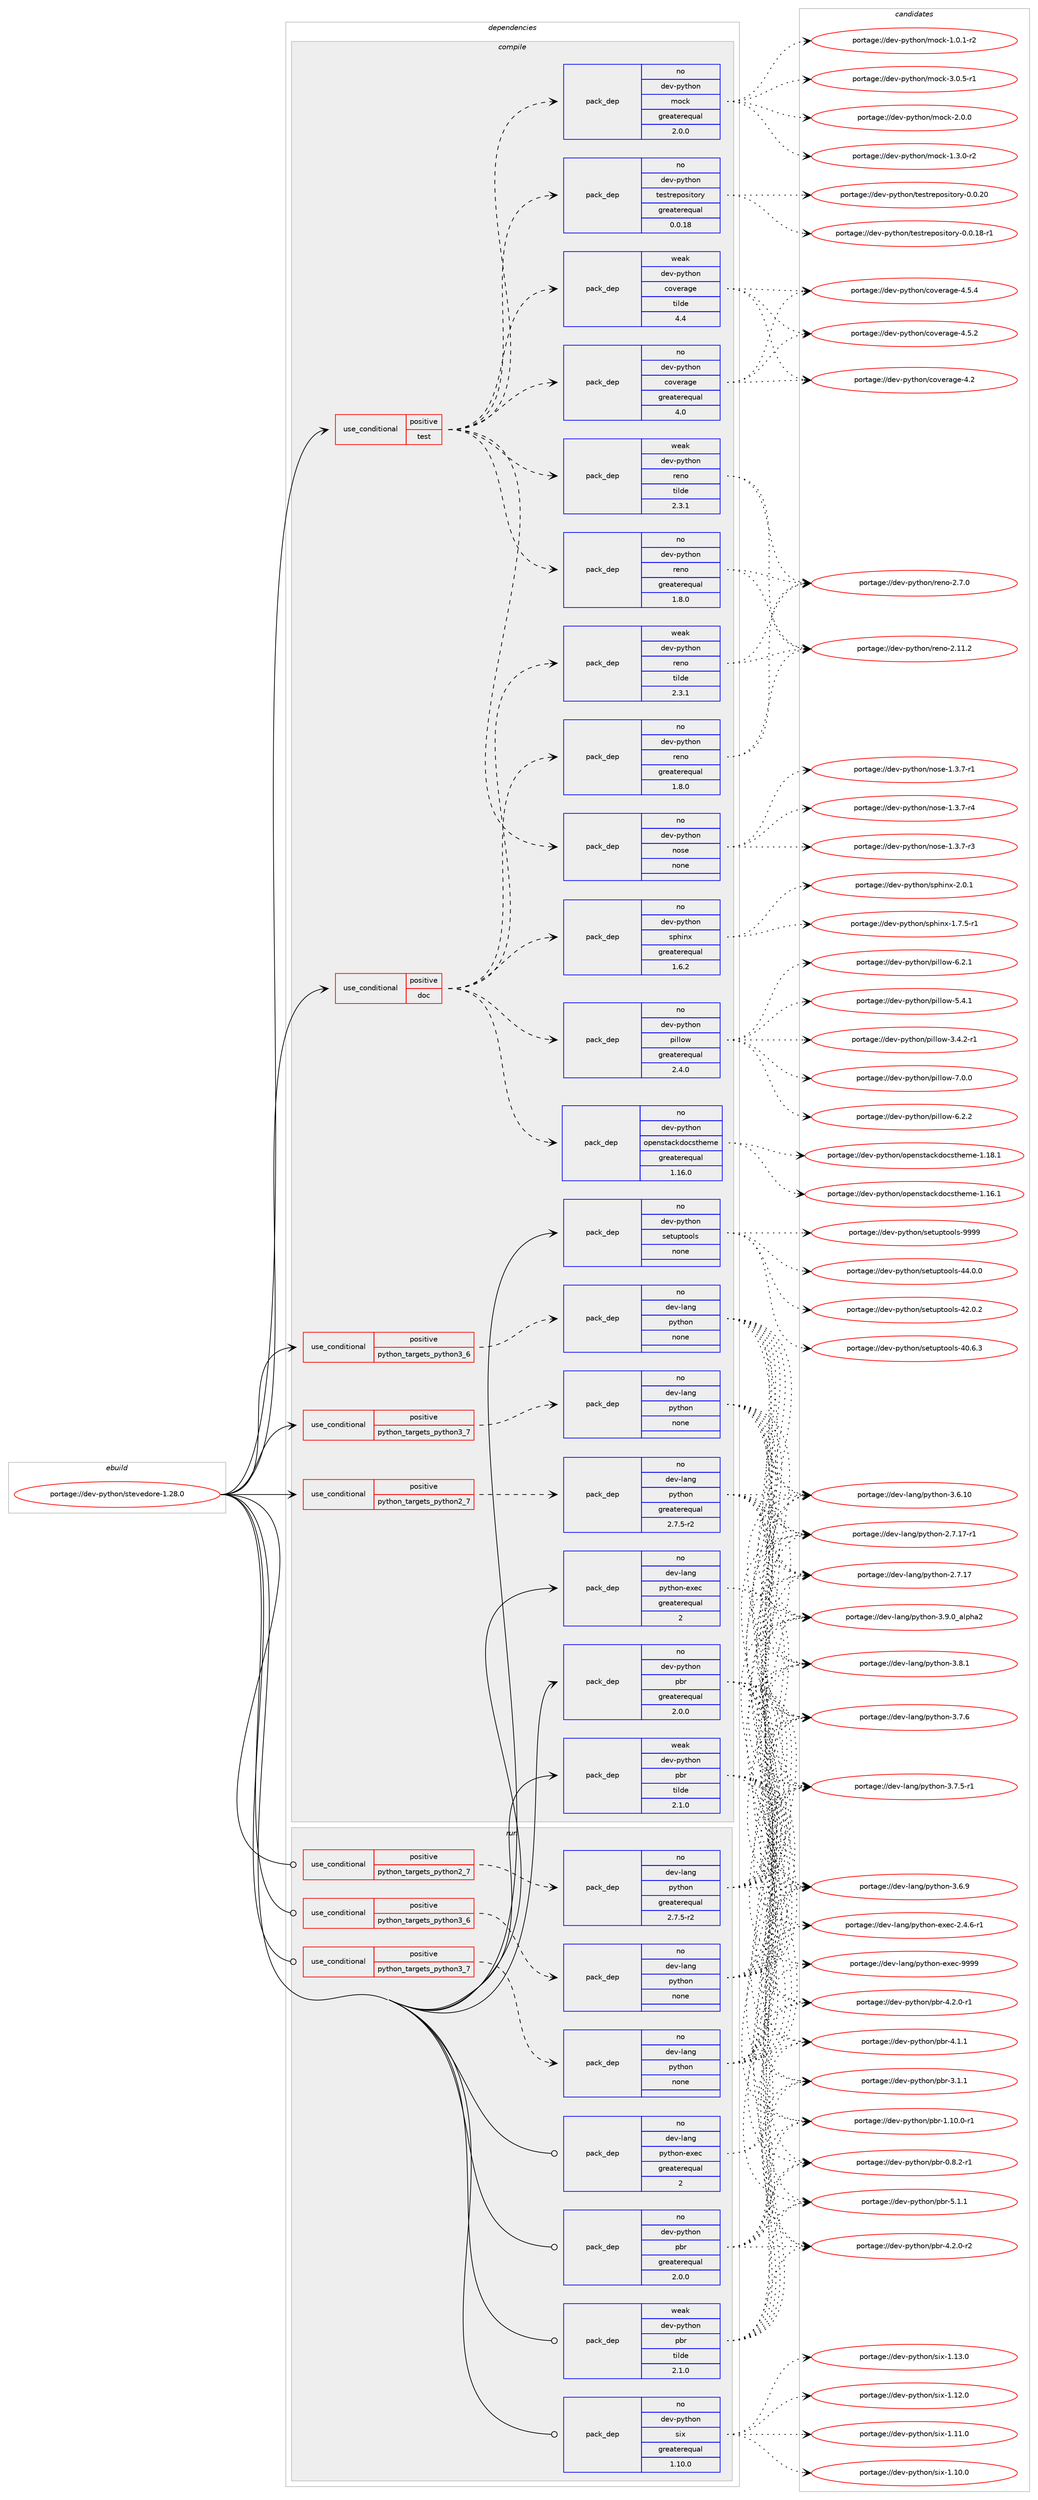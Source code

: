 digraph prolog {

# *************
# Graph options
# *************

newrank=true;
concentrate=true;
compound=true;
graph [rankdir=LR,fontname=Helvetica,fontsize=10,ranksep=1.5];#, ranksep=2.5, nodesep=0.2];
edge  [arrowhead=vee];
node  [fontname=Helvetica,fontsize=10];

# **********
# The ebuild
# **********

subgraph cluster_leftcol {
color=gray;
label=<<i>ebuild</i>>;
id [label="portage://dev-python/stevedore-1.28.0", color=red, width=4, href="../dev-python/stevedore-1.28.0.svg"];
}

# ****************
# The dependencies
# ****************

subgraph cluster_midcol {
color=gray;
label=<<i>dependencies</i>>;
subgraph cluster_compile {
fillcolor="#eeeeee";
style=filled;
label=<<i>compile</i>>;
subgraph cond105333 {
dependency423559 [label=<<TABLE BORDER="0" CELLBORDER="1" CELLSPACING="0" CELLPADDING="4"><TR><TD ROWSPAN="3" CELLPADDING="10">use_conditional</TD></TR><TR><TD>positive</TD></TR><TR><TD>doc</TD></TR></TABLE>>, shape=none, color=red];
subgraph pack313328 {
dependency423560 [label=<<TABLE BORDER="0" CELLBORDER="1" CELLSPACING="0" CELLPADDING="4" WIDTH="220"><TR><TD ROWSPAN="6" CELLPADDING="30">pack_dep</TD></TR><TR><TD WIDTH="110">no</TD></TR><TR><TD>dev-python</TD></TR><TR><TD>pillow</TD></TR><TR><TD>greaterequal</TD></TR><TR><TD>2.4.0</TD></TR></TABLE>>, shape=none, color=blue];
}
dependency423559:e -> dependency423560:w [weight=20,style="dashed",arrowhead="vee"];
subgraph pack313329 {
dependency423561 [label=<<TABLE BORDER="0" CELLBORDER="1" CELLSPACING="0" CELLPADDING="4" WIDTH="220"><TR><TD ROWSPAN="6" CELLPADDING="30">pack_dep</TD></TR><TR><TD WIDTH="110">no</TD></TR><TR><TD>dev-python</TD></TR><TR><TD>sphinx</TD></TR><TR><TD>greaterequal</TD></TR><TR><TD>1.6.2</TD></TR></TABLE>>, shape=none, color=blue];
}
dependency423559:e -> dependency423561:w [weight=20,style="dashed",arrowhead="vee"];
subgraph pack313330 {
dependency423562 [label=<<TABLE BORDER="0" CELLBORDER="1" CELLSPACING="0" CELLPADDING="4" WIDTH="220"><TR><TD ROWSPAN="6" CELLPADDING="30">pack_dep</TD></TR><TR><TD WIDTH="110">no</TD></TR><TR><TD>dev-python</TD></TR><TR><TD>openstackdocstheme</TD></TR><TR><TD>greaterequal</TD></TR><TR><TD>1.16.0</TD></TR></TABLE>>, shape=none, color=blue];
}
dependency423559:e -> dependency423562:w [weight=20,style="dashed",arrowhead="vee"];
subgraph pack313331 {
dependency423563 [label=<<TABLE BORDER="0" CELLBORDER="1" CELLSPACING="0" CELLPADDING="4" WIDTH="220"><TR><TD ROWSPAN="6" CELLPADDING="30">pack_dep</TD></TR><TR><TD WIDTH="110">no</TD></TR><TR><TD>dev-python</TD></TR><TR><TD>reno</TD></TR><TR><TD>greaterequal</TD></TR><TR><TD>1.8.0</TD></TR></TABLE>>, shape=none, color=blue];
}
dependency423559:e -> dependency423563:w [weight=20,style="dashed",arrowhead="vee"];
subgraph pack313332 {
dependency423564 [label=<<TABLE BORDER="0" CELLBORDER="1" CELLSPACING="0" CELLPADDING="4" WIDTH="220"><TR><TD ROWSPAN="6" CELLPADDING="30">pack_dep</TD></TR><TR><TD WIDTH="110">weak</TD></TR><TR><TD>dev-python</TD></TR><TR><TD>reno</TD></TR><TR><TD>tilde</TD></TR><TR><TD>2.3.1</TD></TR></TABLE>>, shape=none, color=blue];
}
dependency423559:e -> dependency423564:w [weight=20,style="dashed",arrowhead="vee"];
}
id:e -> dependency423559:w [weight=20,style="solid",arrowhead="vee"];
subgraph cond105334 {
dependency423565 [label=<<TABLE BORDER="0" CELLBORDER="1" CELLSPACING="0" CELLPADDING="4"><TR><TD ROWSPAN="3" CELLPADDING="10">use_conditional</TD></TR><TR><TD>positive</TD></TR><TR><TD>python_targets_python2_7</TD></TR></TABLE>>, shape=none, color=red];
subgraph pack313333 {
dependency423566 [label=<<TABLE BORDER="0" CELLBORDER="1" CELLSPACING="0" CELLPADDING="4" WIDTH="220"><TR><TD ROWSPAN="6" CELLPADDING="30">pack_dep</TD></TR><TR><TD WIDTH="110">no</TD></TR><TR><TD>dev-lang</TD></TR><TR><TD>python</TD></TR><TR><TD>greaterequal</TD></TR><TR><TD>2.7.5-r2</TD></TR></TABLE>>, shape=none, color=blue];
}
dependency423565:e -> dependency423566:w [weight=20,style="dashed",arrowhead="vee"];
}
id:e -> dependency423565:w [weight=20,style="solid",arrowhead="vee"];
subgraph cond105335 {
dependency423567 [label=<<TABLE BORDER="0" CELLBORDER="1" CELLSPACING="0" CELLPADDING="4"><TR><TD ROWSPAN="3" CELLPADDING="10">use_conditional</TD></TR><TR><TD>positive</TD></TR><TR><TD>python_targets_python3_6</TD></TR></TABLE>>, shape=none, color=red];
subgraph pack313334 {
dependency423568 [label=<<TABLE BORDER="0" CELLBORDER="1" CELLSPACING="0" CELLPADDING="4" WIDTH="220"><TR><TD ROWSPAN="6" CELLPADDING="30">pack_dep</TD></TR><TR><TD WIDTH="110">no</TD></TR><TR><TD>dev-lang</TD></TR><TR><TD>python</TD></TR><TR><TD>none</TD></TR><TR><TD></TD></TR></TABLE>>, shape=none, color=blue];
}
dependency423567:e -> dependency423568:w [weight=20,style="dashed",arrowhead="vee"];
}
id:e -> dependency423567:w [weight=20,style="solid",arrowhead="vee"];
subgraph cond105336 {
dependency423569 [label=<<TABLE BORDER="0" CELLBORDER="1" CELLSPACING="0" CELLPADDING="4"><TR><TD ROWSPAN="3" CELLPADDING="10">use_conditional</TD></TR><TR><TD>positive</TD></TR><TR><TD>python_targets_python3_7</TD></TR></TABLE>>, shape=none, color=red];
subgraph pack313335 {
dependency423570 [label=<<TABLE BORDER="0" CELLBORDER="1" CELLSPACING="0" CELLPADDING="4" WIDTH="220"><TR><TD ROWSPAN="6" CELLPADDING="30">pack_dep</TD></TR><TR><TD WIDTH="110">no</TD></TR><TR><TD>dev-lang</TD></TR><TR><TD>python</TD></TR><TR><TD>none</TD></TR><TR><TD></TD></TR></TABLE>>, shape=none, color=blue];
}
dependency423569:e -> dependency423570:w [weight=20,style="dashed",arrowhead="vee"];
}
id:e -> dependency423569:w [weight=20,style="solid",arrowhead="vee"];
subgraph cond105337 {
dependency423571 [label=<<TABLE BORDER="0" CELLBORDER="1" CELLSPACING="0" CELLPADDING="4"><TR><TD ROWSPAN="3" CELLPADDING="10">use_conditional</TD></TR><TR><TD>positive</TD></TR><TR><TD>test</TD></TR></TABLE>>, shape=none, color=red];
subgraph pack313336 {
dependency423572 [label=<<TABLE BORDER="0" CELLBORDER="1" CELLSPACING="0" CELLPADDING="4" WIDTH="220"><TR><TD ROWSPAN="6" CELLPADDING="30">pack_dep</TD></TR><TR><TD WIDTH="110">no</TD></TR><TR><TD>dev-python</TD></TR><TR><TD>mock</TD></TR><TR><TD>greaterequal</TD></TR><TR><TD>2.0.0</TD></TR></TABLE>>, shape=none, color=blue];
}
dependency423571:e -> dependency423572:w [weight=20,style="dashed",arrowhead="vee"];
subgraph pack313337 {
dependency423573 [label=<<TABLE BORDER="0" CELLBORDER="1" CELLSPACING="0" CELLPADDING="4" WIDTH="220"><TR><TD ROWSPAN="6" CELLPADDING="30">pack_dep</TD></TR><TR><TD WIDTH="110">no</TD></TR><TR><TD>dev-python</TD></TR><TR><TD>nose</TD></TR><TR><TD>none</TD></TR><TR><TD></TD></TR></TABLE>>, shape=none, color=blue];
}
dependency423571:e -> dependency423573:w [weight=20,style="dashed",arrowhead="vee"];
subgraph pack313338 {
dependency423574 [label=<<TABLE BORDER="0" CELLBORDER="1" CELLSPACING="0" CELLPADDING="4" WIDTH="220"><TR><TD ROWSPAN="6" CELLPADDING="30">pack_dep</TD></TR><TR><TD WIDTH="110">no</TD></TR><TR><TD>dev-python</TD></TR><TR><TD>coverage</TD></TR><TR><TD>greaterequal</TD></TR><TR><TD>4.0</TD></TR></TABLE>>, shape=none, color=blue];
}
dependency423571:e -> dependency423574:w [weight=20,style="dashed",arrowhead="vee"];
subgraph pack313339 {
dependency423575 [label=<<TABLE BORDER="0" CELLBORDER="1" CELLSPACING="0" CELLPADDING="4" WIDTH="220"><TR><TD ROWSPAN="6" CELLPADDING="30">pack_dep</TD></TR><TR><TD WIDTH="110">weak</TD></TR><TR><TD>dev-python</TD></TR><TR><TD>coverage</TD></TR><TR><TD>tilde</TD></TR><TR><TD>4.4</TD></TR></TABLE>>, shape=none, color=blue];
}
dependency423571:e -> dependency423575:w [weight=20,style="dashed",arrowhead="vee"];
subgraph pack313340 {
dependency423576 [label=<<TABLE BORDER="0" CELLBORDER="1" CELLSPACING="0" CELLPADDING="4" WIDTH="220"><TR><TD ROWSPAN="6" CELLPADDING="30">pack_dep</TD></TR><TR><TD WIDTH="110">no</TD></TR><TR><TD>dev-python</TD></TR><TR><TD>testrepository</TD></TR><TR><TD>greaterequal</TD></TR><TR><TD>0.0.18</TD></TR></TABLE>>, shape=none, color=blue];
}
dependency423571:e -> dependency423576:w [weight=20,style="dashed",arrowhead="vee"];
subgraph pack313341 {
dependency423577 [label=<<TABLE BORDER="0" CELLBORDER="1" CELLSPACING="0" CELLPADDING="4" WIDTH="220"><TR><TD ROWSPAN="6" CELLPADDING="30">pack_dep</TD></TR><TR><TD WIDTH="110">no</TD></TR><TR><TD>dev-python</TD></TR><TR><TD>reno</TD></TR><TR><TD>greaterequal</TD></TR><TR><TD>1.8.0</TD></TR></TABLE>>, shape=none, color=blue];
}
dependency423571:e -> dependency423577:w [weight=20,style="dashed",arrowhead="vee"];
subgraph pack313342 {
dependency423578 [label=<<TABLE BORDER="0" CELLBORDER="1" CELLSPACING="0" CELLPADDING="4" WIDTH="220"><TR><TD ROWSPAN="6" CELLPADDING="30">pack_dep</TD></TR><TR><TD WIDTH="110">weak</TD></TR><TR><TD>dev-python</TD></TR><TR><TD>reno</TD></TR><TR><TD>tilde</TD></TR><TR><TD>2.3.1</TD></TR></TABLE>>, shape=none, color=blue];
}
dependency423571:e -> dependency423578:w [weight=20,style="dashed",arrowhead="vee"];
}
id:e -> dependency423571:w [weight=20,style="solid",arrowhead="vee"];
subgraph pack313343 {
dependency423579 [label=<<TABLE BORDER="0" CELLBORDER="1" CELLSPACING="0" CELLPADDING="4" WIDTH="220"><TR><TD ROWSPAN="6" CELLPADDING="30">pack_dep</TD></TR><TR><TD WIDTH="110">no</TD></TR><TR><TD>dev-lang</TD></TR><TR><TD>python-exec</TD></TR><TR><TD>greaterequal</TD></TR><TR><TD>2</TD></TR></TABLE>>, shape=none, color=blue];
}
id:e -> dependency423579:w [weight=20,style="solid",arrowhead="vee"];
subgraph pack313344 {
dependency423580 [label=<<TABLE BORDER="0" CELLBORDER="1" CELLSPACING="0" CELLPADDING="4" WIDTH="220"><TR><TD ROWSPAN="6" CELLPADDING="30">pack_dep</TD></TR><TR><TD WIDTH="110">no</TD></TR><TR><TD>dev-python</TD></TR><TR><TD>pbr</TD></TR><TR><TD>greaterequal</TD></TR><TR><TD>2.0.0</TD></TR></TABLE>>, shape=none, color=blue];
}
id:e -> dependency423580:w [weight=20,style="solid",arrowhead="vee"];
subgraph pack313345 {
dependency423581 [label=<<TABLE BORDER="0" CELLBORDER="1" CELLSPACING="0" CELLPADDING="4" WIDTH="220"><TR><TD ROWSPAN="6" CELLPADDING="30">pack_dep</TD></TR><TR><TD WIDTH="110">no</TD></TR><TR><TD>dev-python</TD></TR><TR><TD>setuptools</TD></TR><TR><TD>none</TD></TR><TR><TD></TD></TR></TABLE>>, shape=none, color=blue];
}
id:e -> dependency423581:w [weight=20,style="solid",arrowhead="vee"];
subgraph pack313346 {
dependency423582 [label=<<TABLE BORDER="0" CELLBORDER="1" CELLSPACING="0" CELLPADDING="4" WIDTH="220"><TR><TD ROWSPAN="6" CELLPADDING="30">pack_dep</TD></TR><TR><TD WIDTH="110">weak</TD></TR><TR><TD>dev-python</TD></TR><TR><TD>pbr</TD></TR><TR><TD>tilde</TD></TR><TR><TD>2.1.0</TD></TR></TABLE>>, shape=none, color=blue];
}
id:e -> dependency423582:w [weight=20,style="solid",arrowhead="vee"];
}
subgraph cluster_compileandrun {
fillcolor="#eeeeee";
style=filled;
label=<<i>compile and run</i>>;
}
subgraph cluster_run {
fillcolor="#eeeeee";
style=filled;
label=<<i>run</i>>;
subgraph cond105338 {
dependency423583 [label=<<TABLE BORDER="0" CELLBORDER="1" CELLSPACING="0" CELLPADDING="4"><TR><TD ROWSPAN="3" CELLPADDING="10">use_conditional</TD></TR><TR><TD>positive</TD></TR><TR><TD>python_targets_python2_7</TD></TR></TABLE>>, shape=none, color=red];
subgraph pack313347 {
dependency423584 [label=<<TABLE BORDER="0" CELLBORDER="1" CELLSPACING="0" CELLPADDING="4" WIDTH="220"><TR><TD ROWSPAN="6" CELLPADDING="30">pack_dep</TD></TR><TR><TD WIDTH="110">no</TD></TR><TR><TD>dev-lang</TD></TR><TR><TD>python</TD></TR><TR><TD>greaterequal</TD></TR><TR><TD>2.7.5-r2</TD></TR></TABLE>>, shape=none, color=blue];
}
dependency423583:e -> dependency423584:w [weight=20,style="dashed",arrowhead="vee"];
}
id:e -> dependency423583:w [weight=20,style="solid",arrowhead="odot"];
subgraph cond105339 {
dependency423585 [label=<<TABLE BORDER="0" CELLBORDER="1" CELLSPACING="0" CELLPADDING="4"><TR><TD ROWSPAN="3" CELLPADDING="10">use_conditional</TD></TR><TR><TD>positive</TD></TR><TR><TD>python_targets_python3_6</TD></TR></TABLE>>, shape=none, color=red];
subgraph pack313348 {
dependency423586 [label=<<TABLE BORDER="0" CELLBORDER="1" CELLSPACING="0" CELLPADDING="4" WIDTH="220"><TR><TD ROWSPAN="6" CELLPADDING="30">pack_dep</TD></TR><TR><TD WIDTH="110">no</TD></TR><TR><TD>dev-lang</TD></TR><TR><TD>python</TD></TR><TR><TD>none</TD></TR><TR><TD></TD></TR></TABLE>>, shape=none, color=blue];
}
dependency423585:e -> dependency423586:w [weight=20,style="dashed",arrowhead="vee"];
}
id:e -> dependency423585:w [weight=20,style="solid",arrowhead="odot"];
subgraph cond105340 {
dependency423587 [label=<<TABLE BORDER="0" CELLBORDER="1" CELLSPACING="0" CELLPADDING="4"><TR><TD ROWSPAN="3" CELLPADDING="10">use_conditional</TD></TR><TR><TD>positive</TD></TR><TR><TD>python_targets_python3_7</TD></TR></TABLE>>, shape=none, color=red];
subgraph pack313349 {
dependency423588 [label=<<TABLE BORDER="0" CELLBORDER="1" CELLSPACING="0" CELLPADDING="4" WIDTH="220"><TR><TD ROWSPAN="6" CELLPADDING="30">pack_dep</TD></TR><TR><TD WIDTH="110">no</TD></TR><TR><TD>dev-lang</TD></TR><TR><TD>python</TD></TR><TR><TD>none</TD></TR><TR><TD></TD></TR></TABLE>>, shape=none, color=blue];
}
dependency423587:e -> dependency423588:w [weight=20,style="dashed",arrowhead="vee"];
}
id:e -> dependency423587:w [weight=20,style="solid",arrowhead="odot"];
subgraph pack313350 {
dependency423589 [label=<<TABLE BORDER="0" CELLBORDER="1" CELLSPACING="0" CELLPADDING="4" WIDTH="220"><TR><TD ROWSPAN="6" CELLPADDING="30">pack_dep</TD></TR><TR><TD WIDTH="110">no</TD></TR><TR><TD>dev-lang</TD></TR><TR><TD>python-exec</TD></TR><TR><TD>greaterequal</TD></TR><TR><TD>2</TD></TR></TABLE>>, shape=none, color=blue];
}
id:e -> dependency423589:w [weight=20,style="solid",arrowhead="odot"];
subgraph pack313351 {
dependency423590 [label=<<TABLE BORDER="0" CELLBORDER="1" CELLSPACING="0" CELLPADDING="4" WIDTH="220"><TR><TD ROWSPAN="6" CELLPADDING="30">pack_dep</TD></TR><TR><TD WIDTH="110">no</TD></TR><TR><TD>dev-python</TD></TR><TR><TD>pbr</TD></TR><TR><TD>greaterequal</TD></TR><TR><TD>2.0.0</TD></TR></TABLE>>, shape=none, color=blue];
}
id:e -> dependency423590:w [weight=20,style="solid",arrowhead="odot"];
subgraph pack313352 {
dependency423591 [label=<<TABLE BORDER="0" CELLBORDER="1" CELLSPACING="0" CELLPADDING="4" WIDTH="220"><TR><TD ROWSPAN="6" CELLPADDING="30">pack_dep</TD></TR><TR><TD WIDTH="110">no</TD></TR><TR><TD>dev-python</TD></TR><TR><TD>six</TD></TR><TR><TD>greaterequal</TD></TR><TR><TD>1.10.0</TD></TR></TABLE>>, shape=none, color=blue];
}
id:e -> dependency423591:w [weight=20,style="solid",arrowhead="odot"];
subgraph pack313353 {
dependency423592 [label=<<TABLE BORDER="0" CELLBORDER="1" CELLSPACING="0" CELLPADDING="4" WIDTH="220"><TR><TD ROWSPAN="6" CELLPADDING="30">pack_dep</TD></TR><TR><TD WIDTH="110">weak</TD></TR><TR><TD>dev-python</TD></TR><TR><TD>pbr</TD></TR><TR><TD>tilde</TD></TR><TR><TD>2.1.0</TD></TR></TABLE>>, shape=none, color=blue];
}
id:e -> dependency423592:w [weight=20,style="solid",arrowhead="odot"];
}
}

# **************
# The candidates
# **************

subgraph cluster_choices {
rank=same;
color=gray;
label=<<i>candidates</i>>;

subgraph choice313328 {
color=black;
nodesep=1;
choice1001011184511212111610411111047112105108108111119455546484648 [label="portage://dev-python/pillow-7.0.0", color=red, width=4,href="../dev-python/pillow-7.0.0.svg"];
choice1001011184511212111610411111047112105108108111119455446504650 [label="portage://dev-python/pillow-6.2.2", color=red, width=4,href="../dev-python/pillow-6.2.2.svg"];
choice1001011184511212111610411111047112105108108111119455446504649 [label="portage://dev-python/pillow-6.2.1", color=red, width=4,href="../dev-python/pillow-6.2.1.svg"];
choice1001011184511212111610411111047112105108108111119455346524649 [label="portage://dev-python/pillow-5.4.1", color=red, width=4,href="../dev-python/pillow-5.4.1.svg"];
choice10010111845112121116104111110471121051081081111194551465246504511449 [label="portage://dev-python/pillow-3.4.2-r1", color=red, width=4,href="../dev-python/pillow-3.4.2-r1.svg"];
dependency423560:e -> choice1001011184511212111610411111047112105108108111119455546484648:w [style=dotted,weight="100"];
dependency423560:e -> choice1001011184511212111610411111047112105108108111119455446504650:w [style=dotted,weight="100"];
dependency423560:e -> choice1001011184511212111610411111047112105108108111119455446504649:w [style=dotted,weight="100"];
dependency423560:e -> choice1001011184511212111610411111047112105108108111119455346524649:w [style=dotted,weight="100"];
dependency423560:e -> choice10010111845112121116104111110471121051081081111194551465246504511449:w [style=dotted,weight="100"];
}
subgraph choice313329 {
color=black;
nodesep=1;
choice1001011184511212111610411111047115112104105110120455046484649 [label="portage://dev-python/sphinx-2.0.1", color=red, width=4,href="../dev-python/sphinx-2.0.1.svg"];
choice10010111845112121116104111110471151121041051101204549465546534511449 [label="portage://dev-python/sphinx-1.7.5-r1", color=red, width=4,href="../dev-python/sphinx-1.7.5-r1.svg"];
dependency423561:e -> choice1001011184511212111610411111047115112104105110120455046484649:w [style=dotted,weight="100"];
dependency423561:e -> choice10010111845112121116104111110471151121041051101204549465546534511449:w [style=dotted,weight="100"];
}
subgraph choice313330 {
color=black;
nodesep=1;
choice100101118451121211161041111104711111210111011511697991071001119911511610410110910145494649564649 [label="portage://dev-python/openstackdocstheme-1.18.1", color=red, width=4,href="../dev-python/openstackdocstheme-1.18.1.svg"];
choice100101118451121211161041111104711111210111011511697991071001119911511610410110910145494649544649 [label="portage://dev-python/openstackdocstheme-1.16.1", color=red, width=4,href="../dev-python/openstackdocstheme-1.16.1.svg"];
dependency423562:e -> choice100101118451121211161041111104711111210111011511697991071001119911511610410110910145494649564649:w [style=dotted,weight="100"];
dependency423562:e -> choice100101118451121211161041111104711111210111011511697991071001119911511610410110910145494649544649:w [style=dotted,weight="100"];
}
subgraph choice313331 {
color=black;
nodesep=1;
choice1001011184511212111610411111047114101110111455046554648 [label="portage://dev-python/reno-2.7.0", color=red, width=4,href="../dev-python/reno-2.7.0.svg"];
choice100101118451121211161041111104711410111011145504649494650 [label="portage://dev-python/reno-2.11.2", color=red, width=4,href="../dev-python/reno-2.11.2.svg"];
dependency423563:e -> choice1001011184511212111610411111047114101110111455046554648:w [style=dotted,weight="100"];
dependency423563:e -> choice100101118451121211161041111104711410111011145504649494650:w [style=dotted,weight="100"];
}
subgraph choice313332 {
color=black;
nodesep=1;
choice1001011184511212111610411111047114101110111455046554648 [label="portage://dev-python/reno-2.7.0", color=red, width=4,href="../dev-python/reno-2.7.0.svg"];
choice100101118451121211161041111104711410111011145504649494650 [label="portage://dev-python/reno-2.11.2", color=red, width=4,href="../dev-python/reno-2.11.2.svg"];
dependency423564:e -> choice1001011184511212111610411111047114101110111455046554648:w [style=dotted,weight="100"];
dependency423564:e -> choice100101118451121211161041111104711410111011145504649494650:w [style=dotted,weight="100"];
}
subgraph choice313333 {
color=black;
nodesep=1;
choice10010111845108971101034711212111610411111045514657464895971081121049750 [label="portage://dev-lang/python-3.9.0_alpha2", color=red, width=4,href="../dev-lang/python-3.9.0_alpha2.svg"];
choice100101118451089711010347112121116104111110455146564649 [label="portage://dev-lang/python-3.8.1", color=red, width=4,href="../dev-lang/python-3.8.1.svg"];
choice100101118451089711010347112121116104111110455146554654 [label="portage://dev-lang/python-3.7.6", color=red, width=4,href="../dev-lang/python-3.7.6.svg"];
choice1001011184510897110103471121211161041111104551465546534511449 [label="portage://dev-lang/python-3.7.5-r1", color=red, width=4,href="../dev-lang/python-3.7.5-r1.svg"];
choice100101118451089711010347112121116104111110455146544657 [label="portage://dev-lang/python-3.6.9", color=red, width=4,href="../dev-lang/python-3.6.9.svg"];
choice10010111845108971101034711212111610411111045514654464948 [label="portage://dev-lang/python-3.6.10", color=red, width=4,href="../dev-lang/python-3.6.10.svg"];
choice100101118451089711010347112121116104111110455046554649554511449 [label="portage://dev-lang/python-2.7.17-r1", color=red, width=4,href="../dev-lang/python-2.7.17-r1.svg"];
choice10010111845108971101034711212111610411111045504655464955 [label="portage://dev-lang/python-2.7.17", color=red, width=4,href="../dev-lang/python-2.7.17.svg"];
dependency423566:e -> choice10010111845108971101034711212111610411111045514657464895971081121049750:w [style=dotted,weight="100"];
dependency423566:e -> choice100101118451089711010347112121116104111110455146564649:w [style=dotted,weight="100"];
dependency423566:e -> choice100101118451089711010347112121116104111110455146554654:w [style=dotted,weight="100"];
dependency423566:e -> choice1001011184510897110103471121211161041111104551465546534511449:w [style=dotted,weight="100"];
dependency423566:e -> choice100101118451089711010347112121116104111110455146544657:w [style=dotted,weight="100"];
dependency423566:e -> choice10010111845108971101034711212111610411111045514654464948:w [style=dotted,weight="100"];
dependency423566:e -> choice100101118451089711010347112121116104111110455046554649554511449:w [style=dotted,weight="100"];
dependency423566:e -> choice10010111845108971101034711212111610411111045504655464955:w [style=dotted,weight="100"];
}
subgraph choice313334 {
color=black;
nodesep=1;
choice10010111845108971101034711212111610411111045514657464895971081121049750 [label="portage://dev-lang/python-3.9.0_alpha2", color=red, width=4,href="../dev-lang/python-3.9.0_alpha2.svg"];
choice100101118451089711010347112121116104111110455146564649 [label="portage://dev-lang/python-3.8.1", color=red, width=4,href="../dev-lang/python-3.8.1.svg"];
choice100101118451089711010347112121116104111110455146554654 [label="portage://dev-lang/python-3.7.6", color=red, width=4,href="../dev-lang/python-3.7.6.svg"];
choice1001011184510897110103471121211161041111104551465546534511449 [label="portage://dev-lang/python-3.7.5-r1", color=red, width=4,href="../dev-lang/python-3.7.5-r1.svg"];
choice100101118451089711010347112121116104111110455146544657 [label="portage://dev-lang/python-3.6.9", color=red, width=4,href="../dev-lang/python-3.6.9.svg"];
choice10010111845108971101034711212111610411111045514654464948 [label="portage://dev-lang/python-3.6.10", color=red, width=4,href="../dev-lang/python-3.6.10.svg"];
choice100101118451089711010347112121116104111110455046554649554511449 [label="portage://dev-lang/python-2.7.17-r1", color=red, width=4,href="../dev-lang/python-2.7.17-r1.svg"];
choice10010111845108971101034711212111610411111045504655464955 [label="portage://dev-lang/python-2.7.17", color=red, width=4,href="../dev-lang/python-2.7.17.svg"];
dependency423568:e -> choice10010111845108971101034711212111610411111045514657464895971081121049750:w [style=dotted,weight="100"];
dependency423568:e -> choice100101118451089711010347112121116104111110455146564649:w [style=dotted,weight="100"];
dependency423568:e -> choice100101118451089711010347112121116104111110455146554654:w [style=dotted,weight="100"];
dependency423568:e -> choice1001011184510897110103471121211161041111104551465546534511449:w [style=dotted,weight="100"];
dependency423568:e -> choice100101118451089711010347112121116104111110455146544657:w [style=dotted,weight="100"];
dependency423568:e -> choice10010111845108971101034711212111610411111045514654464948:w [style=dotted,weight="100"];
dependency423568:e -> choice100101118451089711010347112121116104111110455046554649554511449:w [style=dotted,weight="100"];
dependency423568:e -> choice10010111845108971101034711212111610411111045504655464955:w [style=dotted,weight="100"];
}
subgraph choice313335 {
color=black;
nodesep=1;
choice10010111845108971101034711212111610411111045514657464895971081121049750 [label="portage://dev-lang/python-3.9.0_alpha2", color=red, width=4,href="../dev-lang/python-3.9.0_alpha2.svg"];
choice100101118451089711010347112121116104111110455146564649 [label="portage://dev-lang/python-3.8.1", color=red, width=4,href="../dev-lang/python-3.8.1.svg"];
choice100101118451089711010347112121116104111110455146554654 [label="portage://dev-lang/python-3.7.6", color=red, width=4,href="../dev-lang/python-3.7.6.svg"];
choice1001011184510897110103471121211161041111104551465546534511449 [label="portage://dev-lang/python-3.7.5-r1", color=red, width=4,href="../dev-lang/python-3.7.5-r1.svg"];
choice100101118451089711010347112121116104111110455146544657 [label="portage://dev-lang/python-3.6.9", color=red, width=4,href="../dev-lang/python-3.6.9.svg"];
choice10010111845108971101034711212111610411111045514654464948 [label="portage://dev-lang/python-3.6.10", color=red, width=4,href="../dev-lang/python-3.6.10.svg"];
choice100101118451089711010347112121116104111110455046554649554511449 [label="portage://dev-lang/python-2.7.17-r1", color=red, width=4,href="../dev-lang/python-2.7.17-r1.svg"];
choice10010111845108971101034711212111610411111045504655464955 [label="portage://dev-lang/python-2.7.17", color=red, width=4,href="../dev-lang/python-2.7.17.svg"];
dependency423570:e -> choice10010111845108971101034711212111610411111045514657464895971081121049750:w [style=dotted,weight="100"];
dependency423570:e -> choice100101118451089711010347112121116104111110455146564649:w [style=dotted,weight="100"];
dependency423570:e -> choice100101118451089711010347112121116104111110455146554654:w [style=dotted,weight="100"];
dependency423570:e -> choice1001011184510897110103471121211161041111104551465546534511449:w [style=dotted,weight="100"];
dependency423570:e -> choice100101118451089711010347112121116104111110455146544657:w [style=dotted,weight="100"];
dependency423570:e -> choice10010111845108971101034711212111610411111045514654464948:w [style=dotted,weight="100"];
dependency423570:e -> choice100101118451089711010347112121116104111110455046554649554511449:w [style=dotted,weight="100"];
dependency423570:e -> choice10010111845108971101034711212111610411111045504655464955:w [style=dotted,weight="100"];
}
subgraph choice313336 {
color=black;
nodesep=1;
choice1001011184511212111610411111047109111991074551464846534511449 [label="portage://dev-python/mock-3.0.5-r1", color=red, width=4,href="../dev-python/mock-3.0.5-r1.svg"];
choice100101118451121211161041111104710911199107455046484648 [label="portage://dev-python/mock-2.0.0", color=red, width=4,href="../dev-python/mock-2.0.0.svg"];
choice1001011184511212111610411111047109111991074549465146484511450 [label="portage://dev-python/mock-1.3.0-r2", color=red, width=4,href="../dev-python/mock-1.3.0-r2.svg"];
choice1001011184511212111610411111047109111991074549464846494511450 [label="portage://dev-python/mock-1.0.1-r2", color=red, width=4,href="../dev-python/mock-1.0.1-r2.svg"];
dependency423572:e -> choice1001011184511212111610411111047109111991074551464846534511449:w [style=dotted,weight="100"];
dependency423572:e -> choice100101118451121211161041111104710911199107455046484648:w [style=dotted,weight="100"];
dependency423572:e -> choice1001011184511212111610411111047109111991074549465146484511450:w [style=dotted,weight="100"];
dependency423572:e -> choice1001011184511212111610411111047109111991074549464846494511450:w [style=dotted,weight="100"];
}
subgraph choice313337 {
color=black;
nodesep=1;
choice10010111845112121116104111110471101111151014549465146554511452 [label="portage://dev-python/nose-1.3.7-r4", color=red, width=4,href="../dev-python/nose-1.3.7-r4.svg"];
choice10010111845112121116104111110471101111151014549465146554511451 [label="portage://dev-python/nose-1.3.7-r3", color=red, width=4,href="../dev-python/nose-1.3.7-r3.svg"];
choice10010111845112121116104111110471101111151014549465146554511449 [label="portage://dev-python/nose-1.3.7-r1", color=red, width=4,href="../dev-python/nose-1.3.7-r1.svg"];
dependency423573:e -> choice10010111845112121116104111110471101111151014549465146554511452:w [style=dotted,weight="100"];
dependency423573:e -> choice10010111845112121116104111110471101111151014549465146554511451:w [style=dotted,weight="100"];
dependency423573:e -> choice10010111845112121116104111110471101111151014549465146554511449:w [style=dotted,weight="100"];
}
subgraph choice313338 {
color=black;
nodesep=1;
choice10010111845112121116104111110479911111810111497103101455246534652 [label="portage://dev-python/coverage-4.5.4", color=red, width=4,href="../dev-python/coverage-4.5.4.svg"];
choice10010111845112121116104111110479911111810111497103101455246534650 [label="portage://dev-python/coverage-4.5.2", color=red, width=4,href="../dev-python/coverage-4.5.2.svg"];
choice1001011184511212111610411111047991111181011149710310145524650 [label="portage://dev-python/coverage-4.2", color=red, width=4,href="../dev-python/coverage-4.2.svg"];
dependency423574:e -> choice10010111845112121116104111110479911111810111497103101455246534652:w [style=dotted,weight="100"];
dependency423574:e -> choice10010111845112121116104111110479911111810111497103101455246534650:w [style=dotted,weight="100"];
dependency423574:e -> choice1001011184511212111610411111047991111181011149710310145524650:w [style=dotted,weight="100"];
}
subgraph choice313339 {
color=black;
nodesep=1;
choice10010111845112121116104111110479911111810111497103101455246534652 [label="portage://dev-python/coverage-4.5.4", color=red, width=4,href="../dev-python/coverage-4.5.4.svg"];
choice10010111845112121116104111110479911111810111497103101455246534650 [label="portage://dev-python/coverage-4.5.2", color=red, width=4,href="../dev-python/coverage-4.5.2.svg"];
choice1001011184511212111610411111047991111181011149710310145524650 [label="portage://dev-python/coverage-4.2", color=red, width=4,href="../dev-python/coverage-4.2.svg"];
dependency423575:e -> choice10010111845112121116104111110479911111810111497103101455246534652:w [style=dotted,weight="100"];
dependency423575:e -> choice10010111845112121116104111110479911111810111497103101455246534650:w [style=dotted,weight="100"];
dependency423575:e -> choice1001011184511212111610411111047991111181011149710310145524650:w [style=dotted,weight="100"];
}
subgraph choice313340 {
color=black;
nodesep=1;
choice100101118451121211161041111104711610111511611410111211111510511611111412145484648465048 [label="portage://dev-python/testrepository-0.0.20", color=red, width=4,href="../dev-python/testrepository-0.0.20.svg"];
choice1001011184511212111610411111047116101115116114101112111115105116111114121454846484649564511449 [label="portage://dev-python/testrepository-0.0.18-r1", color=red, width=4,href="../dev-python/testrepository-0.0.18-r1.svg"];
dependency423576:e -> choice100101118451121211161041111104711610111511611410111211111510511611111412145484648465048:w [style=dotted,weight="100"];
dependency423576:e -> choice1001011184511212111610411111047116101115116114101112111115105116111114121454846484649564511449:w [style=dotted,weight="100"];
}
subgraph choice313341 {
color=black;
nodesep=1;
choice1001011184511212111610411111047114101110111455046554648 [label="portage://dev-python/reno-2.7.0", color=red, width=4,href="../dev-python/reno-2.7.0.svg"];
choice100101118451121211161041111104711410111011145504649494650 [label="portage://dev-python/reno-2.11.2", color=red, width=4,href="../dev-python/reno-2.11.2.svg"];
dependency423577:e -> choice1001011184511212111610411111047114101110111455046554648:w [style=dotted,weight="100"];
dependency423577:e -> choice100101118451121211161041111104711410111011145504649494650:w [style=dotted,weight="100"];
}
subgraph choice313342 {
color=black;
nodesep=1;
choice1001011184511212111610411111047114101110111455046554648 [label="portage://dev-python/reno-2.7.0", color=red, width=4,href="../dev-python/reno-2.7.0.svg"];
choice100101118451121211161041111104711410111011145504649494650 [label="portage://dev-python/reno-2.11.2", color=red, width=4,href="../dev-python/reno-2.11.2.svg"];
dependency423578:e -> choice1001011184511212111610411111047114101110111455046554648:w [style=dotted,weight="100"];
dependency423578:e -> choice100101118451121211161041111104711410111011145504649494650:w [style=dotted,weight="100"];
}
subgraph choice313343 {
color=black;
nodesep=1;
choice10010111845108971101034711212111610411111045101120101994557575757 [label="portage://dev-lang/python-exec-9999", color=red, width=4,href="../dev-lang/python-exec-9999.svg"];
choice10010111845108971101034711212111610411111045101120101994550465246544511449 [label="portage://dev-lang/python-exec-2.4.6-r1", color=red, width=4,href="../dev-lang/python-exec-2.4.6-r1.svg"];
dependency423579:e -> choice10010111845108971101034711212111610411111045101120101994557575757:w [style=dotted,weight="100"];
dependency423579:e -> choice10010111845108971101034711212111610411111045101120101994550465246544511449:w [style=dotted,weight="100"];
}
subgraph choice313344 {
color=black;
nodesep=1;
choice100101118451121211161041111104711298114455346494649 [label="portage://dev-python/pbr-5.1.1", color=red, width=4,href="../dev-python/pbr-5.1.1.svg"];
choice1001011184511212111610411111047112981144552465046484511450 [label="portage://dev-python/pbr-4.2.0-r2", color=red, width=4,href="../dev-python/pbr-4.2.0-r2.svg"];
choice1001011184511212111610411111047112981144552465046484511449 [label="portage://dev-python/pbr-4.2.0-r1", color=red, width=4,href="../dev-python/pbr-4.2.0-r1.svg"];
choice100101118451121211161041111104711298114455246494649 [label="portage://dev-python/pbr-4.1.1", color=red, width=4,href="../dev-python/pbr-4.1.1.svg"];
choice100101118451121211161041111104711298114455146494649 [label="portage://dev-python/pbr-3.1.1", color=red, width=4,href="../dev-python/pbr-3.1.1.svg"];
choice100101118451121211161041111104711298114454946494846484511449 [label="portage://dev-python/pbr-1.10.0-r1", color=red, width=4,href="../dev-python/pbr-1.10.0-r1.svg"];
choice1001011184511212111610411111047112981144548465646504511449 [label="portage://dev-python/pbr-0.8.2-r1", color=red, width=4,href="../dev-python/pbr-0.8.2-r1.svg"];
dependency423580:e -> choice100101118451121211161041111104711298114455346494649:w [style=dotted,weight="100"];
dependency423580:e -> choice1001011184511212111610411111047112981144552465046484511450:w [style=dotted,weight="100"];
dependency423580:e -> choice1001011184511212111610411111047112981144552465046484511449:w [style=dotted,weight="100"];
dependency423580:e -> choice100101118451121211161041111104711298114455246494649:w [style=dotted,weight="100"];
dependency423580:e -> choice100101118451121211161041111104711298114455146494649:w [style=dotted,weight="100"];
dependency423580:e -> choice100101118451121211161041111104711298114454946494846484511449:w [style=dotted,weight="100"];
dependency423580:e -> choice1001011184511212111610411111047112981144548465646504511449:w [style=dotted,weight="100"];
}
subgraph choice313345 {
color=black;
nodesep=1;
choice10010111845112121116104111110471151011161171121161111111081154557575757 [label="portage://dev-python/setuptools-9999", color=red, width=4,href="../dev-python/setuptools-9999.svg"];
choice100101118451121211161041111104711510111611711211611111110811545525246484648 [label="portage://dev-python/setuptools-44.0.0", color=red, width=4,href="../dev-python/setuptools-44.0.0.svg"];
choice100101118451121211161041111104711510111611711211611111110811545525046484650 [label="portage://dev-python/setuptools-42.0.2", color=red, width=4,href="../dev-python/setuptools-42.0.2.svg"];
choice100101118451121211161041111104711510111611711211611111110811545524846544651 [label="portage://dev-python/setuptools-40.6.3", color=red, width=4,href="../dev-python/setuptools-40.6.3.svg"];
dependency423581:e -> choice10010111845112121116104111110471151011161171121161111111081154557575757:w [style=dotted,weight="100"];
dependency423581:e -> choice100101118451121211161041111104711510111611711211611111110811545525246484648:w [style=dotted,weight="100"];
dependency423581:e -> choice100101118451121211161041111104711510111611711211611111110811545525046484650:w [style=dotted,weight="100"];
dependency423581:e -> choice100101118451121211161041111104711510111611711211611111110811545524846544651:w [style=dotted,weight="100"];
}
subgraph choice313346 {
color=black;
nodesep=1;
choice100101118451121211161041111104711298114455346494649 [label="portage://dev-python/pbr-5.1.1", color=red, width=4,href="../dev-python/pbr-5.1.1.svg"];
choice1001011184511212111610411111047112981144552465046484511450 [label="portage://dev-python/pbr-4.2.0-r2", color=red, width=4,href="../dev-python/pbr-4.2.0-r2.svg"];
choice1001011184511212111610411111047112981144552465046484511449 [label="portage://dev-python/pbr-4.2.0-r1", color=red, width=4,href="../dev-python/pbr-4.2.0-r1.svg"];
choice100101118451121211161041111104711298114455246494649 [label="portage://dev-python/pbr-4.1.1", color=red, width=4,href="../dev-python/pbr-4.1.1.svg"];
choice100101118451121211161041111104711298114455146494649 [label="portage://dev-python/pbr-3.1.1", color=red, width=4,href="../dev-python/pbr-3.1.1.svg"];
choice100101118451121211161041111104711298114454946494846484511449 [label="portage://dev-python/pbr-1.10.0-r1", color=red, width=4,href="../dev-python/pbr-1.10.0-r1.svg"];
choice1001011184511212111610411111047112981144548465646504511449 [label="portage://dev-python/pbr-0.8.2-r1", color=red, width=4,href="../dev-python/pbr-0.8.2-r1.svg"];
dependency423582:e -> choice100101118451121211161041111104711298114455346494649:w [style=dotted,weight="100"];
dependency423582:e -> choice1001011184511212111610411111047112981144552465046484511450:w [style=dotted,weight="100"];
dependency423582:e -> choice1001011184511212111610411111047112981144552465046484511449:w [style=dotted,weight="100"];
dependency423582:e -> choice100101118451121211161041111104711298114455246494649:w [style=dotted,weight="100"];
dependency423582:e -> choice100101118451121211161041111104711298114455146494649:w [style=dotted,weight="100"];
dependency423582:e -> choice100101118451121211161041111104711298114454946494846484511449:w [style=dotted,weight="100"];
dependency423582:e -> choice1001011184511212111610411111047112981144548465646504511449:w [style=dotted,weight="100"];
}
subgraph choice313347 {
color=black;
nodesep=1;
choice10010111845108971101034711212111610411111045514657464895971081121049750 [label="portage://dev-lang/python-3.9.0_alpha2", color=red, width=4,href="../dev-lang/python-3.9.0_alpha2.svg"];
choice100101118451089711010347112121116104111110455146564649 [label="portage://dev-lang/python-3.8.1", color=red, width=4,href="../dev-lang/python-3.8.1.svg"];
choice100101118451089711010347112121116104111110455146554654 [label="portage://dev-lang/python-3.7.6", color=red, width=4,href="../dev-lang/python-3.7.6.svg"];
choice1001011184510897110103471121211161041111104551465546534511449 [label="portage://dev-lang/python-3.7.5-r1", color=red, width=4,href="../dev-lang/python-3.7.5-r1.svg"];
choice100101118451089711010347112121116104111110455146544657 [label="portage://dev-lang/python-3.6.9", color=red, width=4,href="../dev-lang/python-3.6.9.svg"];
choice10010111845108971101034711212111610411111045514654464948 [label="portage://dev-lang/python-3.6.10", color=red, width=4,href="../dev-lang/python-3.6.10.svg"];
choice100101118451089711010347112121116104111110455046554649554511449 [label="portage://dev-lang/python-2.7.17-r1", color=red, width=4,href="../dev-lang/python-2.7.17-r1.svg"];
choice10010111845108971101034711212111610411111045504655464955 [label="portage://dev-lang/python-2.7.17", color=red, width=4,href="../dev-lang/python-2.7.17.svg"];
dependency423584:e -> choice10010111845108971101034711212111610411111045514657464895971081121049750:w [style=dotted,weight="100"];
dependency423584:e -> choice100101118451089711010347112121116104111110455146564649:w [style=dotted,weight="100"];
dependency423584:e -> choice100101118451089711010347112121116104111110455146554654:w [style=dotted,weight="100"];
dependency423584:e -> choice1001011184510897110103471121211161041111104551465546534511449:w [style=dotted,weight="100"];
dependency423584:e -> choice100101118451089711010347112121116104111110455146544657:w [style=dotted,weight="100"];
dependency423584:e -> choice10010111845108971101034711212111610411111045514654464948:w [style=dotted,weight="100"];
dependency423584:e -> choice100101118451089711010347112121116104111110455046554649554511449:w [style=dotted,weight="100"];
dependency423584:e -> choice10010111845108971101034711212111610411111045504655464955:w [style=dotted,weight="100"];
}
subgraph choice313348 {
color=black;
nodesep=1;
choice10010111845108971101034711212111610411111045514657464895971081121049750 [label="portage://dev-lang/python-3.9.0_alpha2", color=red, width=4,href="../dev-lang/python-3.9.0_alpha2.svg"];
choice100101118451089711010347112121116104111110455146564649 [label="portage://dev-lang/python-3.8.1", color=red, width=4,href="../dev-lang/python-3.8.1.svg"];
choice100101118451089711010347112121116104111110455146554654 [label="portage://dev-lang/python-3.7.6", color=red, width=4,href="../dev-lang/python-3.7.6.svg"];
choice1001011184510897110103471121211161041111104551465546534511449 [label="portage://dev-lang/python-3.7.5-r1", color=red, width=4,href="../dev-lang/python-3.7.5-r1.svg"];
choice100101118451089711010347112121116104111110455146544657 [label="portage://dev-lang/python-3.6.9", color=red, width=4,href="../dev-lang/python-3.6.9.svg"];
choice10010111845108971101034711212111610411111045514654464948 [label="portage://dev-lang/python-3.6.10", color=red, width=4,href="../dev-lang/python-3.6.10.svg"];
choice100101118451089711010347112121116104111110455046554649554511449 [label="portage://dev-lang/python-2.7.17-r1", color=red, width=4,href="../dev-lang/python-2.7.17-r1.svg"];
choice10010111845108971101034711212111610411111045504655464955 [label="portage://dev-lang/python-2.7.17", color=red, width=4,href="../dev-lang/python-2.7.17.svg"];
dependency423586:e -> choice10010111845108971101034711212111610411111045514657464895971081121049750:w [style=dotted,weight="100"];
dependency423586:e -> choice100101118451089711010347112121116104111110455146564649:w [style=dotted,weight="100"];
dependency423586:e -> choice100101118451089711010347112121116104111110455146554654:w [style=dotted,weight="100"];
dependency423586:e -> choice1001011184510897110103471121211161041111104551465546534511449:w [style=dotted,weight="100"];
dependency423586:e -> choice100101118451089711010347112121116104111110455146544657:w [style=dotted,weight="100"];
dependency423586:e -> choice10010111845108971101034711212111610411111045514654464948:w [style=dotted,weight="100"];
dependency423586:e -> choice100101118451089711010347112121116104111110455046554649554511449:w [style=dotted,weight="100"];
dependency423586:e -> choice10010111845108971101034711212111610411111045504655464955:w [style=dotted,weight="100"];
}
subgraph choice313349 {
color=black;
nodesep=1;
choice10010111845108971101034711212111610411111045514657464895971081121049750 [label="portage://dev-lang/python-3.9.0_alpha2", color=red, width=4,href="../dev-lang/python-3.9.0_alpha2.svg"];
choice100101118451089711010347112121116104111110455146564649 [label="portage://dev-lang/python-3.8.1", color=red, width=4,href="../dev-lang/python-3.8.1.svg"];
choice100101118451089711010347112121116104111110455146554654 [label="portage://dev-lang/python-3.7.6", color=red, width=4,href="../dev-lang/python-3.7.6.svg"];
choice1001011184510897110103471121211161041111104551465546534511449 [label="portage://dev-lang/python-3.7.5-r1", color=red, width=4,href="../dev-lang/python-3.7.5-r1.svg"];
choice100101118451089711010347112121116104111110455146544657 [label="portage://dev-lang/python-3.6.9", color=red, width=4,href="../dev-lang/python-3.6.9.svg"];
choice10010111845108971101034711212111610411111045514654464948 [label="portage://dev-lang/python-3.6.10", color=red, width=4,href="../dev-lang/python-3.6.10.svg"];
choice100101118451089711010347112121116104111110455046554649554511449 [label="portage://dev-lang/python-2.7.17-r1", color=red, width=4,href="../dev-lang/python-2.7.17-r1.svg"];
choice10010111845108971101034711212111610411111045504655464955 [label="portage://dev-lang/python-2.7.17", color=red, width=4,href="../dev-lang/python-2.7.17.svg"];
dependency423588:e -> choice10010111845108971101034711212111610411111045514657464895971081121049750:w [style=dotted,weight="100"];
dependency423588:e -> choice100101118451089711010347112121116104111110455146564649:w [style=dotted,weight="100"];
dependency423588:e -> choice100101118451089711010347112121116104111110455146554654:w [style=dotted,weight="100"];
dependency423588:e -> choice1001011184510897110103471121211161041111104551465546534511449:w [style=dotted,weight="100"];
dependency423588:e -> choice100101118451089711010347112121116104111110455146544657:w [style=dotted,weight="100"];
dependency423588:e -> choice10010111845108971101034711212111610411111045514654464948:w [style=dotted,weight="100"];
dependency423588:e -> choice100101118451089711010347112121116104111110455046554649554511449:w [style=dotted,weight="100"];
dependency423588:e -> choice10010111845108971101034711212111610411111045504655464955:w [style=dotted,weight="100"];
}
subgraph choice313350 {
color=black;
nodesep=1;
choice10010111845108971101034711212111610411111045101120101994557575757 [label="portage://dev-lang/python-exec-9999", color=red, width=4,href="../dev-lang/python-exec-9999.svg"];
choice10010111845108971101034711212111610411111045101120101994550465246544511449 [label="portage://dev-lang/python-exec-2.4.6-r1", color=red, width=4,href="../dev-lang/python-exec-2.4.6-r1.svg"];
dependency423589:e -> choice10010111845108971101034711212111610411111045101120101994557575757:w [style=dotted,weight="100"];
dependency423589:e -> choice10010111845108971101034711212111610411111045101120101994550465246544511449:w [style=dotted,weight="100"];
}
subgraph choice313351 {
color=black;
nodesep=1;
choice100101118451121211161041111104711298114455346494649 [label="portage://dev-python/pbr-5.1.1", color=red, width=4,href="../dev-python/pbr-5.1.1.svg"];
choice1001011184511212111610411111047112981144552465046484511450 [label="portage://dev-python/pbr-4.2.0-r2", color=red, width=4,href="../dev-python/pbr-4.2.0-r2.svg"];
choice1001011184511212111610411111047112981144552465046484511449 [label="portage://dev-python/pbr-4.2.0-r1", color=red, width=4,href="../dev-python/pbr-4.2.0-r1.svg"];
choice100101118451121211161041111104711298114455246494649 [label="portage://dev-python/pbr-4.1.1", color=red, width=4,href="../dev-python/pbr-4.1.1.svg"];
choice100101118451121211161041111104711298114455146494649 [label="portage://dev-python/pbr-3.1.1", color=red, width=4,href="../dev-python/pbr-3.1.1.svg"];
choice100101118451121211161041111104711298114454946494846484511449 [label="portage://dev-python/pbr-1.10.0-r1", color=red, width=4,href="../dev-python/pbr-1.10.0-r1.svg"];
choice1001011184511212111610411111047112981144548465646504511449 [label="portage://dev-python/pbr-0.8.2-r1", color=red, width=4,href="../dev-python/pbr-0.8.2-r1.svg"];
dependency423590:e -> choice100101118451121211161041111104711298114455346494649:w [style=dotted,weight="100"];
dependency423590:e -> choice1001011184511212111610411111047112981144552465046484511450:w [style=dotted,weight="100"];
dependency423590:e -> choice1001011184511212111610411111047112981144552465046484511449:w [style=dotted,weight="100"];
dependency423590:e -> choice100101118451121211161041111104711298114455246494649:w [style=dotted,weight="100"];
dependency423590:e -> choice100101118451121211161041111104711298114455146494649:w [style=dotted,weight="100"];
dependency423590:e -> choice100101118451121211161041111104711298114454946494846484511449:w [style=dotted,weight="100"];
dependency423590:e -> choice1001011184511212111610411111047112981144548465646504511449:w [style=dotted,weight="100"];
}
subgraph choice313352 {
color=black;
nodesep=1;
choice100101118451121211161041111104711510512045494649514648 [label="portage://dev-python/six-1.13.0", color=red, width=4,href="../dev-python/six-1.13.0.svg"];
choice100101118451121211161041111104711510512045494649504648 [label="portage://dev-python/six-1.12.0", color=red, width=4,href="../dev-python/six-1.12.0.svg"];
choice100101118451121211161041111104711510512045494649494648 [label="portage://dev-python/six-1.11.0", color=red, width=4,href="../dev-python/six-1.11.0.svg"];
choice100101118451121211161041111104711510512045494649484648 [label="portage://dev-python/six-1.10.0", color=red, width=4,href="../dev-python/six-1.10.0.svg"];
dependency423591:e -> choice100101118451121211161041111104711510512045494649514648:w [style=dotted,weight="100"];
dependency423591:e -> choice100101118451121211161041111104711510512045494649504648:w [style=dotted,weight="100"];
dependency423591:e -> choice100101118451121211161041111104711510512045494649494648:w [style=dotted,weight="100"];
dependency423591:e -> choice100101118451121211161041111104711510512045494649484648:w [style=dotted,weight="100"];
}
subgraph choice313353 {
color=black;
nodesep=1;
choice100101118451121211161041111104711298114455346494649 [label="portage://dev-python/pbr-5.1.1", color=red, width=4,href="../dev-python/pbr-5.1.1.svg"];
choice1001011184511212111610411111047112981144552465046484511450 [label="portage://dev-python/pbr-4.2.0-r2", color=red, width=4,href="../dev-python/pbr-4.2.0-r2.svg"];
choice1001011184511212111610411111047112981144552465046484511449 [label="portage://dev-python/pbr-4.2.0-r1", color=red, width=4,href="../dev-python/pbr-4.2.0-r1.svg"];
choice100101118451121211161041111104711298114455246494649 [label="portage://dev-python/pbr-4.1.1", color=red, width=4,href="../dev-python/pbr-4.1.1.svg"];
choice100101118451121211161041111104711298114455146494649 [label="portage://dev-python/pbr-3.1.1", color=red, width=4,href="../dev-python/pbr-3.1.1.svg"];
choice100101118451121211161041111104711298114454946494846484511449 [label="portage://dev-python/pbr-1.10.0-r1", color=red, width=4,href="../dev-python/pbr-1.10.0-r1.svg"];
choice1001011184511212111610411111047112981144548465646504511449 [label="portage://dev-python/pbr-0.8.2-r1", color=red, width=4,href="../dev-python/pbr-0.8.2-r1.svg"];
dependency423592:e -> choice100101118451121211161041111104711298114455346494649:w [style=dotted,weight="100"];
dependency423592:e -> choice1001011184511212111610411111047112981144552465046484511450:w [style=dotted,weight="100"];
dependency423592:e -> choice1001011184511212111610411111047112981144552465046484511449:w [style=dotted,weight="100"];
dependency423592:e -> choice100101118451121211161041111104711298114455246494649:w [style=dotted,weight="100"];
dependency423592:e -> choice100101118451121211161041111104711298114455146494649:w [style=dotted,weight="100"];
dependency423592:e -> choice100101118451121211161041111104711298114454946494846484511449:w [style=dotted,weight="100"];
dependency423592:e -> choice1001011184511212111610411111047112981144548465646504511449:w [style=dotted,weight="100"];
}
}

}
